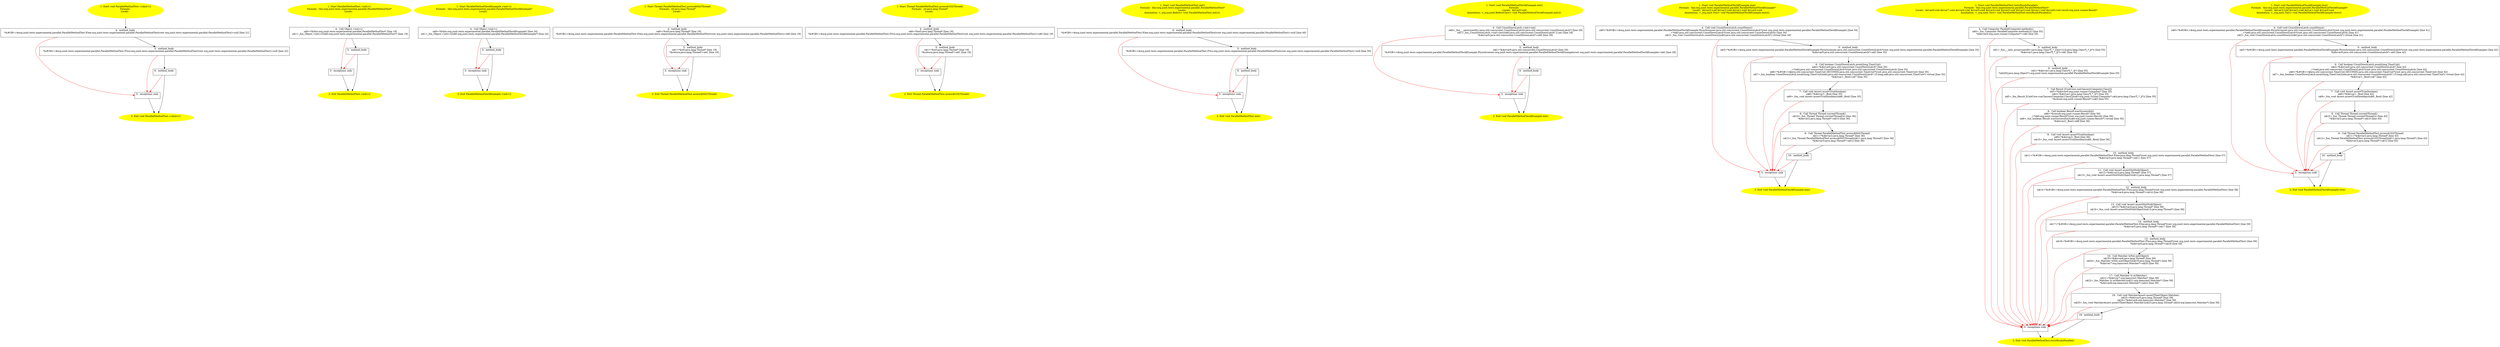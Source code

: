 /* @generated */
digraph cfg {
"org.junit.tests.experimental.parallel.ParallelMethodTest.<clinit>():void.2ffd1356195fdadc851249e187ca996e_1" [label="1: Start void ParallelMethodTest.<clinit>()\nFormals: \nLocals:  \n  " color=yellow style=filled]
	

	 "org.junit.tests.experimental.parallel.ParallelMethodTest.<clinit>():void.2ffd1356195fdadc851249e187ca996e_1" -> "org.junit.tests.experimental.parallel.ParallelMethodTest.<clinit>():void.2ffd1356195fdadc851249e187ca996e_4" ;
"org.junit.tests.experimental.parallel.ParallelMethodTest.<clinit>():void.2ffd1356195fdadc851249e187ca996e_2" [label="2: Exit void ParallelMethodTest.<clinit>() \n  " color=yellow style=filled]
	

"org.junit.tests.experimental.parallel.ParallelMethodTest.<clinit>():void.2ffd1356195fdadc851249e187ca996e_3" [label="3:  exceptions sink \n  " shape="box"]
	

	 "org.junit.tests.experimental.parallel.ParallelMethodTest.<clinit>():void.2ffd1356195fdadc851249e187ca996e_3" -> "org.junit.tests.experimental.parallel.ParallelMethodTest.<clinit>():void.2ffd1356195fdadc851249e187ca996e_2" ;
"org.junit.tests.experimental.parallel.ParallelMethodTest.<clinit>():void.2ffd1356195fdadc851249e187ca996e_4" [label="4:  method_body \n   *&#GB<>$org.junit.tests.experimental.parallel.ParallelMethodTest.fOne:org.junit.tests.experimental.parallel.ParallelMethodTest(root org.junit.tests.experimental.parallel.ParallelMethodTest)=null [line 21]\n " shape="box"]
	

	 "org.junit.tests.experimental.parallel.ParallelMethodTest.<clinit>():void.2ffd1356195fdadc851249e187ca996e_4" -> "org.junit.tests.experimental.parallel.ParallelMethodTest.<clinit>():void.2ffd1356195fdadc851249e187ca996e_5" ;
	 "org.junit.tests.experimental.parallel.ParallelMethodTest.<clinit>():void.2ffd1356195fdadc851249e187ca996e_4" -> "org.junit.tests.experimental.parallel.ParallelMethodTest.<clinit>():void.2ffd1356195fdadc851249e187ca996e_3" [color="red" ];
"org.junit.tests.experimental.parallel.ParallelMethodTest.<clinit>():void.2ffd1356195fdadc851249e187ca996e_5" [label="5:  method_body \n   *&#GB<>$org.junit.tests.experimental.parallel.ParallelMethodTest.fTwo:org.junit.tests.experimental.parallel.ParallelMethodTest(root org.junit.tests.experimental.parallel.ParallelMethodTest)=null [line 22]\n " shape="box"]
	

	 "org.junit.tests.experimental.parallel.ParallelMethodTest.<clinit>():void.2ffd1356195fdadc851249e187ca996e_5" -> "org.junit.tests.experimental.parallel.ParallelMethodTest.<clinit>():void.2ffd1356195fdadc851249e187ca996e_6" ;
	 "org.junit.tests.experimental.parallel.ParallelMethodTest.<clinit>():void.2ffd1356195fdadc851249e187ca996e_5" -> "org.junit.tests.experimental.parallel.ParallelMethodTest.<clinit>():void.2ffd1356195fdadc851249e187ca996e_3" [color="red" ];
"org.junit.tests.experimental.parallel.ParallelMethodTest.<clinit>():void.2ffd1356195fdadc851249e187ca996e_6" [label="6:  method_body \n  " shape="box"]
	

	 "org.junit.tests.experimental.parallel.ParallelMethodTest.<clinit>():void.2ffd1356195fdadc851249e187ca996e_6" -> "org.junit.tests.experimental.parallel.ParallelMethodTest.<clinit>():void.2ffd1356195fdadc851249e187ca996e_2" ;
	 "org.junit.tests.experimental.parallel.ParallelMethodTest.<clinit>():void.2ffd1356195fdadc851249e187ca996e_6" -> "org.junit.tests.experimental.parallel.ParallelMethodTest.<clinit>():void.2ffd1356195fdadc851249e187ca996e_3" [color="red" ];
"org.junit.tests.experimental.parallel.ParallelMethodTest.<init>().d4bf071dcd200a4d166941470754fafe_1" [label="1: Start ParallelMethodTest.<init>()\nFormals:  this:org.junit.tests.experimental.parallel.ParallelMethodTest*\nLocals:  \n  " color=yellow style=filled]
	

	 "org.junit.tests.experimental.parallel.ParallelMethodTest.<init>().d4bf071dcd200a4d166941470754fafe_1" -> "org.junit.tests.experimental.parallel.ParallelMethodTest.<init>().d4bf071dcd200a4d166941470754fafe_4" ;
"org.junit.tests.experimental.parallel.ParallelMethodTest.<init>().d4bf071dcd200a4d166941470754fafe_2" [label="2: Exit ParallelMethodTest.<init>() \n  " color=yellow style=filled]
	

"org.junit.tests.experimental.parallel.ParallelMethodTest.<init>().d4bf071dcd200a4d166941470754fafe_3" [label="3:  exceptions sink \n  " shape="box"]
	

	 "org.junit.tests.experimental.parallel.ParallelMethodTest.<init>().d4bf071dcd200a4d166941470754fafe_3" -> "org.junit.tests.experimental.parallel.ParallelMethodTest.<init>().d4bf071dcd200a4d166941470754fafe_2" ;
"org.junit.tests.experimental.parallel.ParallelMethodTest.<init>().d4bf071dcd200a4d166941470754fafe_4" [label="4:  Call Object.<init>() \n   n$0=*&this:org.junit.tests.experimental.parallel.ParallelMethodTest* [line 19]\n  n$1=_fun_Object.<init>()(n$0:org.junit.tests.experimental.parallel.ParallelMethodTest*) [line 19]\n " shape="box"]
	

	 "org.junit.tests.experimental.parallel.ParallelMethodTest.<init>().d4bf071dcd200a4d166941470754fafe_4" -> "org.junit.tests.experimental.parallel.ParallelMethodTest.<init>().d4bf071dcd200a4d166941470754fafe_5" ;
	 "org.junit.tests.experimental.parallel.ParallelMethodTest.<init>().d4bf071dcd200a4d166941470754fafe_4" -> "org.junit.tests.experimental.parallel.ParallelMethodTest.<init>().d4bf071dcd200a4d166941470754fafe_3" [color="red" ];
"org.junit.tests.experimental.parallel.ParallelMethodTest.<init>().d4bf071dcd200a4d166941470754fafe_5" [label="5:  method_body \n  " shape="box"]
	

	 "org.junit.tests.experimental.parallel.ParallelMethodTest.<init>().d4bf071dcd200a4d166941470754fafe_5" -> "org.junit.tests.experimental.parallel.ParallelMethodTest.<init>().d4bf071dcd200a4d166941470754fafe_2" ;
	 "org.junit.tests.experimental.parallel.ParallelMethodTest.<init>().d4bf071dcd200a4d166941470754fafe_5" -> "org.junit.tests.experimental.parallel.ParallelMethodTest.<init>().d4bf071dcd200a4d166941470754fafe_3" [color="red" ];
"org.junit.tests.experimental.parallel.ParallelMethodTest$Example.<init>().d2fb0e17c4c17cb5bde7a8acfb437b16_1" [label="1: Start ParallelMethodTest$Example.<init>()\nFormals:  this:org.junit.tests.experimental.parallel.ParallelMethodTest$Example*\nLocals:  \n  " color=yellow style=filled]
	

	 "org.junit.tests.experimental.parallel.ParallelMethodTest$Example.<init>().d2fb0e17c4c17cb5bde7a8acfb437b16_1" -> "org.junit.tests.experimental.parallel.ParallelMethodTest$Example.<init>().d2fb0e17c4c17cb5bde7a8acfb437b16_4" ;
"org.junit.tests.experimental.parallel.ParallelMethodTest$Example.<init>().d2fb0e17c4c17cb5bde7a8acfb437b16_2" [label="2: Exit ParallelMethodTest$Example.<init>() \n  " color=yellow style=filled]
	

"org.junit.tests.experimental.parallel.ParallelMethodTest$Example.<init>().d2fb0e17c4c17cb5bde7a8acfb437b16_3" [label="3:  exceptions sink \n  " shape="box"]
	

	 "org.junit.tests.experimental.parallel.ParallelMethodTest$Example.<init>().d2fb0e17c4c17cb5bde7a8acfb437b16_3" -> "org.junit.tests.experimental.parallel.ParallelMethodTest$Example.<init>().d2fb0e17c4c17cb5bde7a8acfb437b16_2" ;
"org.junit.tests.experimental.parallel.ParallelMethodTest$Example.<init>().d2fb0e17c4c17cb5bde7a8acfb437b16_4" [label="4:  Call Object.<init>() \n   n$0=*&this:org.junit.tests.experimental.parallel.ParallelMethodTest$Example* [line 24]\n  n$1=_fun_Object.<init>()(n$0:org.junit.tests.experimental.parallel.ParallelMethodTest$Example*) [line 24]\n " shape="box"]
	

	 "org.junit.tests.experimental.parallel.ParallelMethodTest$Example.<init>().d2fb0e17c4c17cb5bde7a8acfb437b16_4" -> "org.junit.tests.experimental.parallel.ParallelMethodTest$Example.<init>().d2fb0e17c4c17cb5bde7a8acfb437b16_5" ;
	 "org.junit.tests.experimental.parallel.ParallelMethodTest$Example.<init>().d2fb0e17c4c17cb5bde7a8acfb437b16_4" -> "org.junit.tests.experimental.parallel.ParallelMethodTest$Example.<init>().d2fb0e17c4c17cb5bde7a8acfb437b16_3" [color="red" ];
"org.junit.tests.experimental.parallel.ParallelMethodTest$Example.<init>().d2fb0e17c4c17cb5bde7a8acfb437b16_5" [label="5:  method_body \n  " shape="box"]
	

	 "org.junit.tests.experimental.parallel.ParallelMethodTest$Example.<init>().d2fb0e17c4c17cb5bde7a8acfb437b16_5" -> "org.junit.tests.experimental.parallel.ParallelMethodTest$Example.<init>().d2fb0e17c4c17cb5bde7a8acfb437b16_2" ;
	 "org.junit.tests.experimental.parallel.ParallelMethodTest$Example.<init>().d2fb0e17c4c17cb5bde7a8acfb437b16_5" -> "org.junit.tests.experimental.parallel.ParallelMethodTest$Example.<init>().d2fb0e17c4c17cb5bde7a8acfb437b16_3" [color="red" ];
"org.junit.tests.experimental.parallel.ParallelMethodTest.access$002(java.lang.Thread):java.lang.Thre.1d6623449d7c8367ca83a43e8151579f_1" [label="1: Start Thread ParallelMethodTest.access$002(Thread)\nFormals:  x0:java.lang.Thread*\nLocals:  \n  " color=yellow style=filled]
	

	 "org.junit.tests.experimental.parallel.ParallelMethodTest.access$002(java.lang.Thread):java.lang.Thre.1d6623449d7c8367ca83a43e8151579f_1" -> "org.junit.tests.experimental.parallel.ParallelMethodTest.access$002(java.lang.Thread):java.lang.Thre.1d6623449d7c8367ca83a43e8151579f_4" ;
"org.junit.tests.experimental.parallel.ParallelMethodTest.access$002(java.lang.Thread):java.lang.Thre.1d6623449d7c8367ca83a43e8151579f_2" [label="2: Exit Thread ParallelMethodTest.access$002(Thread) \n  " color=yellow style=filled]
	

"org.junit.tests.experimental.parallel.ParallelMethodTest.access$002(java.lang.Thread):java.lang.Thre.1d6623449d7c8367ca83a43e8151579f_3" [label="3:  exceptions sink \n  " shape="box"]
	

	 "org.junit.tests.experimental.parallel.ParallelMethodTest.access$002(java.lang.Thread):java.lang.Thre.1d6623449d7c8367ca83a43e8151579f_3" -> "org.junit.tests.experimental.parallel.ParallelMethodTest.access$002(java.lang.Thread):java.lang.Thre.1d6623449d7c8367ca83a43e8151579f_2" ;
"org.junit.tests.experimental.parallel.ParallelMethodTest.access$002(java.lang.Thread):java.lang.Thre.1d6623449d7c8367ca83a43e8151579f_4" [label="4:  method_body \n   n$0=*&x0:java.lang.Thread* [line 19]\n  *&#GB<>$org.junit.tests.experimental.parallel.ParallelMethodTest.fOne:org.junit.tests.experimental.parallel.ParallelMethodTest(root org.junit.tests.experimental.parallel.ParallelMethodTest)=n$0 [line 19]\n " shape="box"]
	

	 "org.junit.tests.experimental.parallel.ParallelMethodTest.access$002(java.lang.Thread):java.lang.Thre.1d6623449d7c8367ca83a43e8151579f_4" -> "org.junit.tests.experimental.parallel.ParallelMethodTest.access$002(java.lang.Thread):java.lang.Thre.1d6623449d7c8367ca83a43e8151579f_5" ;
	 "org.junit.tests.experimental.parallel.ParallelMethodTest.access$002(java.lang.Thread):java.lang.Thre.1d6623449d7c8367ca83a43e8151579f_4" -> "org.junit.tests.experimental.parallel.ParallelMethodTest.access$002(java.lang.Thread):java.lang.Thre.1d6623449d7c8367ca83a43e8151579f_3" [color="red" ];
"org.junit.tests.experimental.parallel.ParallelMethodTest.access$002(java.lang.Thread):java.lang.Thre.1d6623449d7c8367ca83a43e8151579f_5" [label="5:  method_body \n   n$1=*&x0:java.lang.Thread* [line 19]\n  *&return:java.lang.Thread*=n$1 [line 19]\n " shape="box"]
	

	 "org.junit.tests.experimental.parallel.ParallelMethodTest.access$002(java.lang.Thread):java.lang.Thre.1d6623449d7c8367ca83a43e8151579f_5" -> "org.junit.tests.experimental.parallel.ParallelMethodTest.access$002(java.lang.Thread):java.lang.Thre.1d6623449d7c8367ca83a43e8151579f_2" ;
	 "org.junit.tests.experimental.parallel.ParallelMethodTest.access$002(java.lang.Thread):java.lang.Thre.1d6623449d7c8367ca83a43e8151579f_5" -> "org.junit.tests.experimental.parallel.ParallelMethodTest.access$002(java.lang.Thread):java.lang.Thre.1d6623449d7c8367ca83a43e8151579f_3" [color="red" ];
"org.junit.tests.experimental.parallel.ParallelMethodTest.access$102(java.lang.Thread):java.lang.Thre.829c3e0577800f8886365e60e950a613_1" [label="1: Start Thread ParallelMethodTest.access$102(Thread)\nFormals:  x0:java.lang.Thread*\nLocals:  \n  " color=yellow style=filled]
	

	 "org.junit.tests.experimental.parallel.ParallelMethodTest.access$102(java.lang.Thread):java.lang.Thre.829c3e0577800f8886365e60e950a613_1" -> "org.junit.tests.experimental.parallel.ParallelMethodTest.access$102(java.lang.Thread):java.lang.Thre.829c3e0577800f8886365e60e950a613_4" ;
"org.junit.tests.experimental.parallel.ParallelMethodTest.access$102(java.lang.Thread):java.lang.Thre.829c3e0577800f8886365e60e950a613_2" [label="2: Exit Thread ParallelMethodTest.access$102(Thread) \n  " color=yellow style=filled]
	

"org.junit.tests.experimental.parallel.ParallelMethodTest.access$102(java.lang.Thread):java.lang.Thre.829c3e0577800f8886365e60e950a613_3" [label="3:  exceptions sink \n  " shape="box"]
	

	 "org.junit.tests.experimental.parallel.ParallelMethodTest.access$102(java.lang.Thread):java.lang.Thre.829c3e0577800f8886365e60e950a613_3" -> "org.junit.tests.experimental.parallel.ParallelMethodTest.access$102(java.lang.Thread):java.lang.Thre.829c3e0577800f8886365e60e950a613_2" ;
"org.junit.tests.experimental.parallel.ParallelMethodTest.access$102(java.lang.Thread):java.lang.Thre.829c3e0577800f8886365e60e950a613_4" [label="4:  method_body \n   n$0=*&x0:java.lang.Thread* [line 19]\n  *&#GB<>$org.junit.tests.experimental.parallel.ParallelMethodTest.fTwo:org.junit.tests.experimental.parallel.ParallelMethodTest(root org.junit.tests.experimental.parallel.ParallelMethodTest)=n$0 [line 19]\n " shape="box"]
	

	 "org.junit.tests.experimental.parallel.ParallelMethodTest.access$102(java.lang.Thread):java.lang.Thre.829c3e0577800f8886365e60e950a613_4" -> "org.junit.tests.experimental.parallel.ParallelMethodTest.access$102(java.lang.Thread):java.lang.Thre.829c3e0577800f8886365e60e950a613_5" ;
	 "org.junit.tests.experimental.parallel.ParallelMethodTest.access$102(java.lang.Thread):java.lang.Thre.829c3e0577800f8886365e60e950a613_4" -> "org.junit.tests.experimental.parallel.ParallelMethodTest.access$102(java.lang.Thread):java.lang.Thre.829c3e0577800f8886365e60e950a613_3" [color="red" ];
"org.junit.tests.experimental.parallel.ParallelMethodTest.access$102(java.lang.Thread):java.lang.Thre.829c3e0577800f8886365e60e950a613_5" [label="5:  method_body \n   n$1=*&x0:java.lang.Thread* [line 19]\n  *&return:java.lang.Thread*=n$1 [line 19]\n " shape="box"]
	

	 "org.junit.tests.experimental.parallel.ParallelMethodTest.access$102(java.lang.Thread):java.lang.Thre.829c3e0577800f8886365e60e950a613_5" -> "org.junit.tests.experimental.parallel.ParallelMethodTest.access$102(java.lang.Thread):java.lang.Thre.829c3e0577800f8886365e60e950a613_2" ;
	 "org.junit.tests.experimental.parallel.ParallelMethodTest.access$102(java.lang.Thread):java.lang.Thre.829c3e0577800f8886365e60e950a613_5" -> "org.junit.tests.experimental.parallel.ParallelMethodTest.access$102(java.lang.Thread):java.lang.Thre.829c3e0577800f8886365e60e950a613_3" [color="red" ];
"org.junit.tests.experimental.parallel.ParallelMethodTest.init():void.2494741dc5d9b75eb8698d1b61ccc79b_1" [label="1: Start void ParallelMethodTest.init()\nFormals:  this:org.junit.tests.experimental.parallel.ParallelMethodTest*\nLocals: \nAnnotation: <_org.junit.Before> void ParallelMethodTest.init()() \n  " color=yellow style=filled]
	

	 "org.junit.tests.experimental.parallel.ParallelMethodTest.init():void.2494741dc5d9b75eb8698d1b61ccc79b_1" -> "org.junit.tests.experimental.parallel.ParallelMethodTest.init():void.2494741dc5d9b75eb8698d1b61ccc79b_4" ;
"org.junit.tests.experimental.parallel.ParallelMethodTest.init():void.2494741dc5d9b75eb8698d1b61ccc79b_2" [label="2: Exit void ParallelMethodTest.init() \n  " color=yellow style=filled]
	

"org.junit.tests.experimental.parallel.ParallelMethodTest.init():void.2494741dc5d9b75eb8698d1b61ccc79b_3" [label="3:  exceptions sink \n  " shape="box"]
	

	 "org.junit.tests.experimental.parallel.ParallelMethodTest.init():void.2494741dc5d9b75eb8698d1b61ccc79b_3" -> "org.junit.tests.experimental.parallel.ParallelMethodTest.init():void.2494741dc5d9b75eb8698d1b61ccc79b_2" ;
"org.junit.tests.experimental.parallel.ParallelMethodTest.init():void.2494741dc5d9b75eb8698d1b61ccc79b_4" [label="4:  method_body \n   *&#GB<>$org.junit.tests.experimental.parallel.ParallelMethodTest.fOne:org.junit.tests.experimental.parallel.ParallelMethodTest(root org.junit.tests.experimental.parallel.ParallelMethodTest)=null [line 49]\n " shape="box"]
	

	 "org.junit.tests.experimental.parallel.ParallelMethodTest.init():void.2494741dc5d9b75eb8698d1b61ccc79b_4" -> "org.junit.tests.experimental.parallel.ParallelMethodTest.init():void.2494741dc5d9b75eb8698d1b61ccc79b_5" ;
	 "org.junit.tests.experimental.parallel.ParallelMethodTest.init():void.2494741dc5d9b75eb8698d1b61ccc79b_4" -> "org.junit.tests.experimental.parallel.ParallelMethodTest.init():void.2494741dc5d9b75eb8698d1b61ccc79b_3" [color="red" ];
"org.junit.tests.experimental.parallel.ParallelMethodTest.init():void.2494741dc5d9b75eb8698d1b61ccc79b_5" [label="5:  method_body \n   *&#GB<>$org.junit.tests.experimental.parallel.ParallelMethodTest.fTwo:org.junit.tests.experimental.parallel.ParallelMethodTest(root org.junit.tests.experimental.parallel.ParallelMethodTest)=null [line 50]\n " shape="box"]
	

	 "org.junit.tests.experimental.parallel.ParallelMethodTest.init():void.2494741dc5d9b75eb8698d1b61ccc79b_5" -> "org.junit.tests.experimental.parallel.ParallelMethodTest.init():void.2494741dc5d9b75eb8698d1b61ccc79b_6" ;
	 "org.junit.tests.experimental.parallel.ParallelMethodTest.init():void.2494741dc5d9b75eb8698d1b61ccc79b_5" -> "org.junit.tests.experimental.parallel.ParallelMethodTest.init():void.2494741dc5d9b75eb8698d1b61ccc79b_3" [color="red" ];
"org.junit.tests.experimental.parallel.ParallelMethodTest.init():void.2494741dc5d9b75eb8698d1b61ccc79b_6" [label="6:  method_body \n  " shape="box"]
	

	 "org.junit.tests.experimental.parallel.ParallelMethodTest.init():void.2494741dc5d9b75eb8698d1b61ccc79b_6" -> "org.junit.tests.experimental.parallel.ParallelMethodTest.init():void.2494741dc5d9b75eb8698d1b61ccc79b_2" ;
	 "org.junit.tests.experimental.parallel.ParallelMethodTest.init():void.2494741dc5d9b75eb8698d1b61ccc79b_6" -> "org.junit.tests.experimental.parallel.ParallelMethodTest.init():void.2494741dc5d9b75eb8698d1b61ccc79b_3" [color="red" ];
"org.junit.tests.experimental.parallel.ParallelMethodTest$Example.init():void.e98a8e208b438a9288daf98c226f918f_1" [label="1: Start void ParallelMethodTest$Example.init()\nFormals: \nLocals:  $irvar0:void\nAnnotation: <_org.junit.BeforeClass> void ParallelMethodTest$Example.init()() \n  " color=yellow style=filled]
	

	 "org.junit.tests.experimental.parallel.ParallelMethodTest$Example.init():void.e98a8e208b438a9288daf98c226f918f_1" -> "org.junit.tests.experimental.parallel.ParallelMethodTest$Example.init():void.e98a8e208b438a9288daf98c226f918f_4" ;
"org.junit.tests.experimental.parallel.ParallelMethodTest$Example.init():void.e98a8e208b438a9288daf98c226f918f_2" [label="2: Exit void ParallelMethodTest$Example.init() \n  " color=yellow style=filled]
	

"org.junit.tests.experimental.parallel.ParallelMethodTest$Example.init():void.e98a8e208b438a9288daf98c226f918f_3" [label="3:  exceptions sink \n  " shape="box"]
	

	 "org.junit.tests.experimental.parallel.ParallelMethodTest$Example.init():void.e98a8e208b438a9288daf98c226f918f_3" -> "org.junit.tests.experimental.parallel.ParallelMethodTest$Example.init():void.e98a8e208b438a9288daf98c226f918f_2" ;
"org.junit.tests.experimental.parallel.ParallelMethodTest$Example.init():void.e98a8e208b438a9288daf98c226f918f_4" [label="4:  Call CountDownLatch.<init>(int) \n   n$0=_fun___new(sizeof(t=java.util.concurrent.CountDownLatch):java.util.concurrent.CountDownLatch*) [line 29]\n  n$1=_fun_CountDownLatch.<init>(int)(n$0:java.util.concurrent.CountDownLatch*,2:int) [line 29]\n  *&$irvar0:java.util.concurrent.CountDownLatch*=n$0 [line 29]\n " shape="box"]
	

	 "org.junit.tests.experimental.parallel.ParallelMethodTest$Example.init():void.e98a8e208b438a9288daf98c226f918f_4" -> "org.junit.tests.experimental.parallel.ParallelMethodTest$Example.init():void.e98a8e208b438a9288daf98c226f918f_5" ;
	 "org.junit.tests.experimental.parallel.ParallelMethodTest$Example.init():void.e98a8e208b438a9288daf98c226f918f_4" -> "org.junit.tests.experimental.parallel.ParallelMethodTest$Example.init():void.e98a8e208b438a9288daf98c226f918f_3" [color="red" ];
"org.junit.tests.experimental.parallel.ParallelMethodTest$Example.init():void.e98a8e208b438a9288daf98c226f918f_5" [label="5:  method_body \n   n$2=*&$irvar0:java.util.concurrent.CountDownLatch* [line 29]\n  *&#GB<>$org.junit.tests.experimental.parallel.ParallelMethodTest$Example.fSynchronizer:org.junit.tests.experimental.parallel.ParallelMethodTest$Example(root org.junit.tests.experimental.parallel.ParallelMethodTest$Example)=n$2 [line 29]\n " shape="box"]
	

	 "org.junit.tests.experimental.parallel.ParallelMethodTest$Example.init():void.e98a8e208b438a9288daf98c226f918f_5" -> "org.junit.tests.experimental.parallel.ParallelMethodTest$Example.init():void.e98a8e208b438a9288daf98c226f918f_6" ;
	 "org.junit.tests.experimental.parallel.ParallelMethodTest$Example.init():void.e98a8e208b438a9288daf98c226f918f_5" -> "org.junit.tests.experimental.parallel.ParallelMethodTest$Example.init():void.e98a8e208b438a9288daf98c226f918f_3" [color="red" ];
"org.junit.tests.experimental.parallel.ParallelMethodTest$Example.init():void.e98a8e208b438a9288daf98c226f918f_6" [label="6:  method_body \n  " shape="box"]
	

	 "org.junit.tests.experimental.parallel.ParallelMethodTest$Example.init():void.e98a8e208b438a9288daf98c226f918f_6" -> "org.junit.tests.experimental.parallel.ParallelMethodTest$Example.init():void.e98a8e208b438a9288daf98c226f918f_2" ;
	 "org.junit.tests.experimental.parallel.ParallelMethodTest$Example.init():void.e98a8e208b438a9288daf98c226f918f_6" -> "org.junit.tests.experimental.parallel.ParallelMethodTest$Example.init():void.e98a8e208b438a9288daf98c226f918f_3" [color="red" ];
"org.junit.tests.experimental.parallel.ParallelMethodTest$Example.one():void.aa27e7c71f3b5526069a0328a7699076_1" [label="1: Start void ParallelMethodTest$Example.one()\nFormals:  this:org.junit.tests.experimental.parallel.ParallelMethodTest$Example*\nLocals:  $irvar3:void $irvar2:void $irvar1:void $irvar0:void\nAnnotation: <_org.junit.Test> void ParallelMethodTest$Example.one()() \n  " color=yellow style=filled]
	

	 "org.junit.tests.experimental.parallel.ParallelMethodTest$Example.one():void.aa27e7c71f3b5526069a0328a7699076_1" -> "org.junit.tests.experimental.parallel.ParallelMethodTest$Example.one():void.aa27e7c71f3b5526069a0328a7699076_4" ;
"org.junit.tests.experimental.parallel.ParallelMethodTest$Example.one():void.aa27e7c71f3b5526069a0328a7699076_2" [label="2: Exit void ParallelMethodTest$Example.one() \n  " color=yellow style=filled]
	

"org.junit.tests.experimental.parallel.ParallelMethodTest$Example.one():void.aa27e7c71f3b5526069a0328a7699076_3" [label="3:  exceptions sink \n  " shape="box"]
	

	 "org.junit.tests.experimental.parallel.ParallelMethodTest$Example.one():void.aa27e7c71f3b5526069a0328a7699076_3" -> "org.junit.tests.experimental.parallel.ParallelMethodTest$Example.one():void.aa27e7c71f3b5526069a0328a7699076_2" ;
"org.junit.tests.experimental.parallel.ParallelMethodTest$Example.one():void.aa27e7c71f3b5526069a0328a7699076_4" [label="4:  Call void CountDownLatch.countDown() \n   n$0=*&#GB<>$org.junit.tests.experimental.parallel.ParallelMethodTest$Example.fSynchronizer:java.util.concurrent.CountDownLatch*(root org.junit.tests.experimental.parallel.ParallelMethodTest$Example) [line 34]\n  _=*n$0:java.util.concurrent.CountDownLatch*(root java.util.concurrent.CountDownLatch) [line 34]\n  n$2=_fun_void CountDownLatch.countDown()(n$0:java.util.concurrent.CountDownLatch*) virtual [line 34]\n " shape="box"]
	

	 "org.junit.tests.experimental.parallel.ParallelMethodTest$Example.one():void.aa27e7c71f3b5526069a0328a7699076_4" -> "org.junit.tests.experimental.parallel.ParallelMethodTest$Example.one():void.aa27e7c71f3b5526069a0328a7699076_5" ;
	 "org.junit.tests.experimental.parallel.ParallelMethodTest$Example.one():void.aa27e7c71f3b5526069a0328a7699076_4" -> "org.junit.tests.experimental.parallel.ParallelMethodTest$Example.one():void.aa27e7c71f3b5526069a0328a7699076_3" [color="red" ];
"org.junit.tests.experimental.parallel.ParallelMethodTest$Example.one():void.aa27e7c71f3b5526069a0328a7699076_5" [label="5:  method_body \n   n$3=*&#GB<>$org.junit.tests.experimental.parallel.ParallelMethodTest$Example.fSynchronizer:java.util.concurrent.CountDownLatch*(root org.junit.tests.experimental.parallel.ParallelMethodTest$Example) [line 35]\n  *&$irvar0:java.util.concurrent.CountDownLatch*=n$3 [line 35]\n " shape="box"]
	

	 "org.junit.tests.experimental.parallel.ParallelMethodTest$Example.one():void.aa27e7c71f3b5526069a0328a7699076_5" -> "org.junit.tests.experimental.parallel.ParallelMethodTest$Example.one():void.aa27e7c71f3b5526069a0328a7699076_6" ;
	 "org.junit.tests.experimental.parallel.ParallelMethodTest$Example.one():void.aa27e7c71f3b5526069a0328a7699076_5" -> "org.junit.tests.experimental.parallel.ParallelMethodTest$Example.one():void.aa27e7c71f3b5526069a0328a7699076_3" [color="red" ];
"org.junit.tests.experimental.parallel.ParallelMethodTest$Example.one():void.aa27e7c71f3b5526069a0328a7699076_6" [label="6:  Call boolean CountDownLatch.await(long,TimeUnit) \n   n$4=*&$irvar0:java.util.concurrent.CountDownLatch* [line 35]\n  _=*n$4:java.util.concurrent.CountDownLatch*(root java.util.concurrent.CountDownLatch) [line 35]\n  n$6=*&#GB<>$java.util.concurrent.TimeUnit.SECONDS:java.util.concurrent.TimeUnit*(root java.util.concurrent.TimeUnit) [line 35]\n  n$7=_fun_boolean CountDownLatch.await(long,TimeUnit)(n$4:java.util.concurrent.CountDownLatch*,15:long,n$6:java.util.concurrent.TimeUnit*) virtual [line 35]\n  *&$irvar1:_Bool=n$7 [line 35]\n " shape="box"]
	

	 "org.junit.tests.experimental.parallel.ParallelMethodTest$Example.one():void.aa27e7c71f3b5526069a0328a7699076_6" -> "org.junit.tests.experimental.parallel.ParallelMethodTest$Example.one():void.aa27e7c71f3b5526069a0328a7699076_7" ;
	 "org.junit.tests.experimental.parallel.ParallelMethodTest$Example.one():void.aa27e7c71f3b5526069a0328a7699076_6" -> "org.junit.tests.experimental.parallel.ParallelMethodTest$Example.one():void.aa27e7c71f3b5526069a0328a7699076_3" [color="red" ];
"org.junit.tests.experimental.parallel.ParallelMethodTest$Example.one():void.aa27e7c71f3b5526069a0328a7699076_7" [label="7:  Call void Assert.assertTrue(boolean) \n   n$8=*&$irvar1:_Bool [line 35]\n  n$9=_fun_void Assert.assertTrue(boolean)(n$8:_Bool) [line 35]\n " shape="box"]
	

	 "org.junit.tests.experimental.parallel.ParallelMethodTest$Example.one():void.aa27e7c71f3b5526069a0328a7699076_7" -> "org.junit.tests.experimental.parallel.ParallelMethodTest$Example.one():void.aa27e7c71f3b5526069a0328a7699076_8" ;
	 "org.junit.tests.experimental.parallel.ParallelMethodTest$Example.one():void.aa27e7c71f3b5526069a0328a7699076_7" -> "org.junit.tests.experimental.parallel.ParallelMethodTest$Example.one():void.aa27e7c71f3b5526069a0328a7699076_3" [color="red" ];
"org.junit.tests.experimental.parallel.ParallelMethodTest$Example.one():void.aa27e7c71f3b5526069a0328a7699076_8" [label="8:  Call Thread Thread.currentThread() \n   n$10=_fun_Thread Thread.currentThread()() [line 36]\n  *&$irvar2:java.lang.Thread*=n$10 [line 36]\n " shape="box"]
	

	 "org.junit.tests.experimental.parallel.ParallelMethodTest$Example.one():void.aa27e7c71f3b5526069a0328a7699076_8" -> "org.junit.tests.experimental.parallel.ParallelMethodTest$Example.one():void.aa27e7c71f3b5526069a0328a7699076_9" ;
	 "org.junit.tests.experimental.parallel.ParallelMethodTest$Example.one():void.aa27e7c71f3b5526069a0328a7699076_8" -> "org.junit.tests.experimental.parallel.ParallelMethodTest$Example.one():void.aa27e7c71f3b5526069a0328a7699076_3" [color="red" ];
"org.junit.tests.experimental.parallel.ParallelMethodTest$Example.one():void.aa27e7c71f3b5526069a0328a7699076_9" [label="9:  Call Thread ParallelMethodTest.access$002(Thread) \n   n$11=*&$irvar2:java.lang.Thread* [line 36]\n  n$12=_fun_Thread ParallelMethodTest.access$002(Thread)(n$11:java.lang.Thread*) [line 36]\n  *&$irvar3:java.lang.Thread*=n$12 [line 36]\n " shape="box"]
	

	 "org.junit.tests.experimental.parallel.ParallelMethodTest$Example.one():void.aa27e7c71f3b5526069a0328a7699076_9" -> "org.junit.tests.experimental.parallel.ParallelMethodTest$Example.one():void.aa27e7c71f3b5526069a0328a7699076_10" ;
	 "org.junit.tests.experimental.parallel.ParallelMethodTest$Example.one():void.aa27e7c71f3b5526069a0328a7699076_9" -> "org.junit.tests.experimental.parallel.ParallelMethodTest$Example.one():void.aa27e7c71f3b5526069a0328a7699076_3" [color="red" ];
"org.junit.tests.experimental.parallel.ParallelMethodTest$Example.one():void.aa27e7c71f3b5526069a0328a7699076_10" [label="10:  method_body \n  " shape="box"]
	

	 "org.junit.tests.experimental.parallel.ParallelMethodTest$Example.one():void.aa27e7c71f3b5526069a0328a7699076_10" -> "org.junit.tests.experimental.parallel.ParallelMethodTest$Example.one():void.aa27e7c71f3b5526069a0328a7699076_2" ;
	 "org.junit.tests.experimental.parallel.ParallelMethodTest$Example.one():void.aa27e7c71f3b5526069a0328a7699076_10" -> "org.junit.tests.experimental.parallel.ParallelMethodTest$Example.one():void.aa27e7c71f3b5526069a0328a7699076_3" [color="red" ];
"org.junit.tests.experimental.parallel.ParallelMethodTest.testsRunInParallel():void.508652ef890fdb9e6e67cd1da2d7adad_1" [label="1: Start void ParallelMethodTest.testsRunInParallel()\nFormals:  this:org.junit.tests.experimental.parallel.ParallelMethodTest*\nLocals:  $irvar8:void $irvar7:void $irvar6:void $irvar5:void $irvar4:void $irvar3:void $irvar2:void $irvar1:void $irvar0:void result:org.junit.runner.Result*\nAnnotation: <_org.junit.Test> void ParallelMethodTest.testsRunInParallel()() \n  " color=yellow style=filled]
	

	 "org.junit.tests.experimental.parallel.ParallelMethodTest.testsRunInParallel():void.508652ef890fdb9e6e67cd1da2d7adad_1" -> "org.junit.tests.experimental.parallel.ParallelMethodTest.testsRunInParallel():void.508652ef890fdb9e6e67cd1da2d7adad_4" ;
"org.junit.tests.experimental.parallel.ParallelMethodTest.testsRunInParallel():void.508652ef890fdb9e6e67cd1da2d7adad_2" [label="2: Exit void ParallelMethodTest.testsRunInParallel() \n  " color=yellow style=filled]
	

"org.junit.tests.experimental.parallel.ParallelMethodTest.testsRunInParallel():void.508652ef890fdb9e6e67cd1da2d7adad_3" [label="3:  exceptions sink \n  " shape="box"]
	

	 "org.junit.tests.experimental.parallel.ParallelMethodTest.testsRunInParallel():void.508652ef890fdb9e6e67cd1da2d7adad_3" -> "org.junit.tests.experimental.parallel.ParallelMethodTest.testsRunInParallel():void.508652ef890fdb9e6e67cd1da2d7adad_2" ;
"org.junit.tests.experimental.parallel.ParallelMethodTest.testsRunInParallel():void.508652ef890fdb9e6e67cd1da2d7adad_4" [label="4:  Call Computer ParallelComputer.methods() \n   n$0=_fun_Computer ParallelComputer.methods()() [line 55]\n  *&$irvar0:org.junit.runner.Computer*=n$0 [line 55]\n " shape="box"]
	

	 "org.junit.tests.experimental.parallel.ParallelMethodTest.testsRunInParallel():void.508652ef890fdb9e6e67cd1da2d7adad_4" -> "org.junit.tests.experimental.parallel.ParallelMethodTest.testsRunInParallel():void.508652ef890fdb9e6e67cd1da2d7adad_5" ;
	 "org.junit.tests.experimental.parallel.ParallelMethodTest.testsRunInParallel():void.508652ef890fdb9e6e67cd1da2d7adad_4" -> "org.junit.tests.experimental.parallel.ParallelMethodTest.testsRunInParallel():void.508652ef890fdb9e6e67cd1da2d7adad_3" [color="red" ];
"org.junit.tests.experimental.parallel.ParallelMethodTest.testsRunInParallel():void.508652ef890fdb9e6e67cd1da2d7adad_5" [label="5:  method_body \n   n$1=_fun___new_array(sizeof(t=java.lang.Class*[_*_];len=[1]):java.lang.Class*[_*_](*)) [line 55]\n  *&$irvar1:java.lang.Class*[_*_](*)=n$1 [line 55]\n " shape="box"]
	

	 "org.junit.tests.experimental.parallel.ParallelMethodTest.testsRunInParallel():void.508652ef890fdb9e6e67cd1da2d7adad_5" -> "org.junit.tests.experimental.parallel.ParallelMethodTest.testsRunInParallel():void.508652ef890fdb9e6e67cd1da2d7adad_6" ;
	 "org.junit.tests.experimental.parallel.ParallelMethodTest.testsRunInParallel():void.508652ef890fdb9e6e67cd1da2d7adad_5" -> "org.junit.tests.experimental.parallel.ParallelMethodTest.testsRunInParallel():void.508652ef890fdb9e6e67cd1da2d7adad_3" [color="red" ];
"org.junit.tests.experimental.parallel.ParallelMethodTest.testsRunInParallel():void.508652ef890fdb9e6e67cd1da2d7adad_6" [label="6:  method_body \n   n$2=*&$irvar1:java.lang.Class*[_*_](*) [line 55]\n  *n$2[0]:java.lang.Object*=org.junit.tests.experimental.parallel.ParallelMethodTest$Example [line 55]\n " shape="box"]
	

	 "org.junit.tests.experimental.parallel.ParallelMethodTest.testsRunInParallel():void.508652ef890fdb9e6e67cd1da2d7adad_6" -> "org.junit.tests.experimental.parallel.ParallelMethodTest.testsRunInParallel():void.508652ef890fdb9e6e67cd1da2d7adad_7" ;
	 "org.junit.tests.experimental.parallel.ParallelMethodTest.testsRunInParallel():void.508652ef890fdb9e6e67cd1da2d7adad_6" -> "org.junit.tests.experimental.parallel.ParallelMethodTest.testsRunInParallel():void.508652ef890fdb9e6e67cd1da2d7adad_3" [color="red" ];
"org.junit.tests.experimental.parallel.ParallelMethodTest.testsRunInParallel():void.508652ef890fdb9e6e67cd1da2d7adad_7" [label="7:  Call Result JUnitCore.runClasses(Computer,Class[]) \n   n$3=*&$irvar0:org.junit.runner.Computer* [line 55]\n  n$4=*&$irvar1:java.lang.Class*[_*_](*) [line 55]\n  n$5=_fun_Result JUnitCore.runClasses(Computer,Class[])(n$3:org.junit.runner.Computer*,n$4:java.lang.Class*[_*_](*)) [line 55]\n  *&result:org.junit.runner.Result*=n$5 [line 55]\n " shape="box"]
	

	 "org.junit.tests.experimental.parallel.ParallelMethodTest.testsRunInParallel():void.508652ef890fdb9e6e67cd1da2d7adad_7" -> "org.junit.tests.experimental.parallel.ParallelMethodTest.testsRunInParallel():void.508652ef890fdb9e6e67cd1da2d7adad_8" ;
	 "org.junit.tests.experimental.parallel.ParallelMethodTest.testsRunInParallel():void.508652ef890fdb9e6e67cd1da2d7adad_7" -> "org.junit.tests.experimental.parallel.ParallelMethodTest.testsRunInParallel():void.508652ef890fdb9e6e67cd1da2d7adad_3" [color="red" ];
"org.junit.tests.experimental.parallel.ParallelMethodTest.testsRunInParallel():void.508652ef890fdb9e6e67cd1da2d7adad_8" [label="8:  Call boolean Result.wasSuccessful() \n   n$6=*&result:org.junit.runner.Result* [line 56]\n  _=*n$6:org.junit.runner.Result*(root org.junit.runner.Result) [line 56]\n  n$8=_fun_boolean Result.wasSuccessful()(n$6:org.junit.runner.Result*) virtual [line 56]\n  *&$irvar2:_Bool=n$8 [line 56]\n " shape="box"]
	

	 "org.junit.tests.experimental.parallel.ParallelMethodTest.testsRunInParallel():void.508652ef890fdb9e6e67cd1da2d7adad_8" -> "org.junit.tests.experimental.parallel.ParallelMethodTest.testsRunInParallel():void.508652ef890fdb9e6e67cd1da2d7adad_9" ;
	 "org.junit.tests.experimental.parallel.ParallelMethodTest.testsRunInParallel():void.508652ef890fdb9e6e67cd1da2d7adad_8" -> "org.junit.tests.experimental.parallel.ParallelMethodTest.testsRunInParallel():void.508652ef890fdb9e6e67cd1da2d7adad_3" [color="red" ];
"org.junit.tests.experimental.parallel.ParallelMethodTest.testsRunInParallel():void.508652ef890fdb9e6e67cd1da2d7adad_9" [label="9:  Call void Assert.assertTrue(boolean) \n   n$9=*&$irvar2:_Bool [line 56]\n  n$10=_fun_void Assert.assertTrue(boolean)(n$9:_Bool) [line 56]\n " shape="box"]
	

	 "org.junit.tests.experimental.parallel.ParallelMethodTest.testsRunInParallel():void.508652ef890fdb9e6e67cd1da2d7adad_9" -> "org.junit.tests.experimental.parallel.ParallelMethodTest.testsRunInParallel():void.508652ef890fdb9e6e67cd1da2d7adad_10" ;
	 "org.junit.tests.experimental.parallel.ParallelMethodTest.testsRunInParallel():void.508652ef890fdb9e6e67cd1da2d7adad_9" -> "org.junit.tests.experimental.parallel.ParallelMethodTest.testsRunInParallel():void.508652ef890fdb9e6e67cd1da2d7adad_3" [color="red" ];
"org.junit.tests.experimental.parallel.ParallelMethodTest.testsRunInParallel():void.508652ef890fdb9e6e67cd1da2d7adad_10" [label="10:  method_body \n   n$11=*&#GB<>$org.junit.tests.experimental.parallel.ParallelMethodTest.fOne:java.lang.Thread*(root org.junit.tests.experimental.parallel.ParallelMethodTest) [line 57]\n  *&$irvar3:java.lang.Thread*=n$11 [line 57]\n " shape="box"]
	

	 "org.junit.tests.experimental.parallel.ParallelMethodTest.testsRunInParallel():void.508652ef890fdb9e6e67cd1da2d7adad_10" -> "org.junit.tests.experimental.parallel.ParallelMethodTest.testsRunInParallel():void.508652ef890fdb9e6e67cd1da2d7adad_11" ;
	 "org.junit.tests.experimental.parallel.ParallelMethodTest.testsRunInParallel():void.508652ef890fdb9e6e67cd1da2d7adad_10" -> "org.junit.tests.experimental.parallel.ParallelMethodTest.testsRunInParallel():void.508652ef890fdb9e6e67cd1da2d7adad_3" [color="red" ];
"org.junit.tests.experimental.parallel.ParallelMethodTest.testsRunInParallel():void.508652ef890fdb9e6e67cd1da2d7adad_11" [label="11:  Call void Assert.assertNotNull(Object) \n   n$12=*&$irvar3:java.lang.Thread* [line 57]\n  n$13=_fun_void Assert.assertNotNull(Object)(n$12:java.lang.Thread*) [line 57]\n " shape="box"]
	

	 "org.junit.tests.experimental.parallel.ParallelMethodTest.testsRunInParallel():void.508652ef890fdb9e6e67cd1da2d7adad_11" -> "org.junit.tests.experimental.parallel.ParallelMethodTest.testsRunInParallel():void.508652ef890fdb9e6e67cd1da2d7adad_12" ;
	 "org.junit.tests.experimental.parallel.ParallelMethodTest.testsRunInParallel():void.508652ef890fdb9e6e67cd1da2d7adad_11" -> "org.junit.tests.experimental.parallel.ParallelMethodTest.testsRunInParallel():void.508652ef890fdb9e6e67cd1da2d7adad_3" [color="red" ];
"org.junit.tests.experimental.parallel.ParallelMethodTest.testsRunInParallel():void.508652ef890fdb9e6e67cd1da2d7adad_12" [label="12:  method_body \n   n$14=*&#GB<>$org.junit.tests.experimental.parallel.ParallelMethodTest.fTwo:java.lang.Thread*(root org.junit.tests.experimental.parallel.ParallelMethodTest) [line 58]\n  *&$irvar4:java.lang.Thread*=n$14 [line 58]\n " shape="box"]
	

	 "org.junit.tests.experimental.parallel.ParallelMethodTest.testsRunInParallel():void.508652ef890fdb9e6e67cd1da2d7adad_12" -> "org.junit.tests.experimental.parallel.ParallelMethodTest.testsRunInParallel():void.508652ef890fdb9e6e67cd1da2d7adad_13" ;
	 "org.junit.tests.experimental.parallel.ParallelMethodTest.testsRunInParallel():void.508652ef890fdb9e6e67cd1da2d7adad_12" -> "org.junit.tests.experimental.parallel.ParallelMethodTest.testsRunInParallel():void.508652ef890fdb9e6e67cd1da2d7adad_3" [color="red" ];
"org.junit.tests.experimental.parallel.ParallelMethodTest.testsRunInParallel():void.508652ef890fdb9e6e67cd1da2d7adad_13" [label="13:  Call void Assert.assertNotNull(Object) \n   n$15=*&$irvar4:java.lang.Thread* [line 58]\n  n$16=_fun_void Assert.assertNotNull(Object)(n$15:java.lang.Thread*) [line 58]\n " shape="box"]
	

	 "org.junit.tests.experimental.parallel.ParallelMethodTest.testsRunInParallel():void.508652ef890fdb9e6e67cd1da2d7adad_13" -> "org.junit.tests.experimental.parallel.ParallelMethodTest.testsRunInParallel():void.508652ef890fdb9e6e67cd1da2d7adad_14" ;
	 "org.junit.tests.experimental.parallel.ParallelMethodTest.testsRunInParallel():void.508652ef890fdb9e6e67cd1da2d7adad_13" -> "org.junit.tests.experimental.parallel.ParallelMethodTest.testsRunInParallel():void.508652ef890fdb9e6e67cd1da2d7adad_3" [color="red" ];
"org.junit.tests.experimental.parallel.ParallelMethodTest.testsRunInParallel():void.508652ef890fdb9e6e67cd1da2d7adad_14" [label="14:  method_body \n   n$17=*&#GB<>$org.junit.tests.experimental.parallel.ParallelMethodTest.fOne:java.lang.Thread*(root org.junit.tests.experimental.parallel.ParallelMethodTest) [line 59]\n  *&$irvar5:java.lang.Thread*=n$17 [line 59]\n " shape="box"]
	

	 "org.junit.tests.experimental.parallel.ParallelMethodTest.testsRunInParallel():void.508652ef890fdb9e6e67cd1da2d7adad_14" -> "org.junit.tests.experimental.parallel.ParallelMethodTest.testsRunInParallel():void.508652ef890fdb9e6e67cd1da2d7adad_15" ;
	 "org.junit.tests.experimental.parallel.ParallelMethodTest.testsRunInParallel():void.508652ef890fdb9e6e67cd1da2d7adad_14" -> "org.junit.tests.experimental.parallel.ParallelMethodTest.testsRunInParallel():void.508652ef890fdb9e6e67cd1da2d7adad_3" [color="red" ];
"org.junit.tests.experimental.parallel.ParallelMethodTest.testsRunInParallel():void.508652ef890fdb9e6e67cd1da2d7adad_15" [label="15:  method_body \n   n$18=*&#GB<>$org.junit.tests.experimental.parallel.ParallelMethodTest.fTwo:java.lang.Thread*(root org.junit.tests.experimental.parallel.ParallelMethodTest) [line 59]\n  *&$irvar6:java.lang.Thread*=n$18 [line 59]\n " shape="box"]
	

	 "org.junit.tests.experimental.parallel.ParallelMethodTest.testsRunInParallel():void.508652ef890fdb9e6e67cd1da2d7adad_15" -> "org.junit.tests.experimental.parallel.ParallelMethodTest.testsRunInParallel():void.508652ef890fdb9e6e67cd1da2d7adad_16" ;
	 "org.junit.tests.experimental.parallel.ParallelMethodTest.testsRunInParallel():void.508652ef890fdb9e6e67cd1da2d7adad_15" -> "org.junit.tests.experimental.parallel.ParallelMethodTest.testsRunInParallel():void.508652ef890fdb9e6e67cd1da2d7adad_3" [color="red" ];
"org.junit.tests.experimental.parallel.ParallelMethodTest.testsRunInParallel():void.508652ef890fdb9e6e67cd1da2d7adad_16" [label="16:  Call Matcher IsNot.not(Object) \n   n$19=*&$irvar6:java.lang.Thread* [line 59]\n  n$20=_fun_Matcher IsNot.not(Object)(n$19:java.lang.Thread*) [line 59]\n  *&$irvar7:org.hamcrest.Matcher*=n$20 [line 59]\n " shape="box"]
	

	 "org.junit.tests.experimental.parallel.ParallelMethodTest.testsRunInParallel():void.508652ef890fdb9e6e67cd1da2d7adad_16" -> "org.junit.tests.experimental.parallel.ParallelMethodTest.testsRunInParallel():void.508652ef890fdb9e6e67cd1da2d7adad_17" ;
	 "org.junit.tests.experimental.parallel.ParallelMethodTest.testsRunInParallel():void.508652ef890fdb9e6e67cd1da2d7adad_16" -> "org.junit.tests.experimental.parallel.ParallelMethodTest.testsRunInParallel():void.508652ef890fdb9e6e67cd1da2d7adad_3" [color="red" ];
"org.junit.tests.experimental.parallel.ParallelMethodTest.testsRunInParallel():void.508652ef890fdb9e6e67cd1da2d7adad_17" [label="17:  Call Matcher Is.is(Matcher) \n   n$21=*&$irvar7:org.hamcrest.Matcher* [line 59]\n  n$22=_fun_Matcher Is.is(Matcher)(n$21:org.hamcrest.Matcher*) [line 59]\n  *&$irvar8:org.hamcrest.Matcher*=n$22 [line 59]\n " shape="box"]
	

	 "org.junit.tests.experimental.parallel.ParallelMethodTest.testsRunInParallel():void.508652ef890fdb9e6e67cd1da2d7adad_17" -> "org.junit.tests.experimental.parallel.ParallelMethodTest.testsRunInParallel():void.508652ef890fdb9e6e67cd1da2d7adad_18" ;
	 "org.junit.tests.experimental.parallel.ParallelMethodTest.testsRunInParallel():void.508652ef890fdb9e6e67cd1da2d7adad_17" -> "org.junit.tests.experimental.parallel.ParallelMethodTest.testsRunInParallel():void.508652ef890fdb9e6e67cd1da2d7adad_3" [color="red" ];
"org.junit.tests.experimental.parallel.ParallelMethodTest.testsRunInParallel():void.508652ef890fdb9e6e67cd1da2d7adad_18" [label="18:  Call void MatcherAssert.assertThat(Object,Matcher) \n   n$23=*&$irvar5:java.lang.Thread* [line 59]\n  n$24=*&$irvar8:org.hamcrest.Matcher* [line 59]\n  n$25=_fun_void MatcherAssert.assertThat(Object,Matcher)(n$23:java.lang.Thread*,n$24:org.hamcrest.Matcher*) [line 59]\n " shape="box"]
	

	 "org.junit.tests.experimental.parallel.ParallelMethodTest.testsRunInParallel():void.508652ef890fdb9e6e67cd1da2d7adad_18" -> "org.junit.tests.experimental.parallel.ParallelMethodTest.testsRunInParallel():void.508652ef890fdb9e6e67cd1da2d7adad_19" ;
	 "org.junit.tests.experimental.parallel.ParallelMethodTest.testsRunInParallel():void.508652ef890fdb9e6e67cd1da2d7adad_18" -> "org.junit.tests.experimental.parallel.ParallelMethodTest.testsRunInParallel():void.508652ef890fdb9e6e67cd1da2d7adad_3" [color="red" ];
"org.junit.tests.experimental.parallel.ParallelMethodTest.testsRunInParallel():void.508652ef890fdb9e6e67cd1da2d7adad_19" [label="19:  method_body \n  " shape="box"]
	

	 "org.junit.tests.experimental.parallel.ParallelMethodTest.testsRunInParallel():void.508652ef890fdb9e6e67cd1da2d7adad_19" -> "org.junit.tests.experimental.parallel.ParallelMethodTest.testsRunInParallel():void.508652ef890fdb9e6e67cd1da2d7adad_2" ;
	 "org.junit.tests.experimental.parallel.ParallelMethodTest.testsRunInParallel():void.508652ef890fdb9e6e67cd1da2d7adad_19" -> "org.junit.tests.experimental.parallel.ParallelMethodTest.testsRunInParallel():void.508652ef890fdb9e6e67cd1da2d7adad_3" [color="red" ];
"org.junit.tests.experimental.parallel.ParallelMethodTest$Example.two():void.d3d07b0b1001e01c04748abe9ca6d10e_1" [label="1: Start void ParallelMethodTest$Example.two()\nFormals:  this:org.junit.tests.experimental.parallel.ParallelMethodTest$Example*\nLocals:  $irvar3:void $irvar2:void $irvar1:void $irvar0:void\nAnnotation: <_org.junit.Test> void ParallelMethodTest$Example.two()() \n  " color=yellow style=filled]
	

	 "org.junit.tests.experimental.parallel.ParallelMethodTest$Example.two():void.d3d07b0b1001e01c04748abe9ca6d10e_1" -> "org.junit.tests.experimental.parallel.ParallelMethodTest$Example.two():void.d3d07b0b1001e01c04748abe9ca6d10e_4" ;
"org.junit.tests.experimental.parallel.ParallelMethodTest$Example.two():void.d3d07b0b1001e01c04748abe9ca6d10e_2" [label="2: Exit void ParallelMethodTest$Example.two() \n  " color=yellow style=filled]
	

"org.junit.tests.experimental.parallel.ParallelMethodTest$Example.two():void.d3d07b0b1001e01c04748abe9ca6d10e_3" [label="3:  exceptions sink \n  " shape="box"]
	

	 "org.junit.tests.experimental.parallel.ParallelMethodTest$Example.two():void.d3d07b0b1001e01c04748abe9ca6d10e_3" -> "org.junit.tests.experimental.parallel.ParallelMethodTest$Example.two():void.d3d07b0b1001e01c04748abe9ca6d10e_2" ;
"org.junit.tests.experimental.parallel.ParallelMethodTest$Example.two():void.d3d07b0b1001e01c04748abe9ca6d10e_4" [label="4:  Call void CountDownLatch.countDown() \n   n$0=*&#GB<>$org.junit.tests.experimental.parallel.ParallelMethodTest$Example.fSynchronizer:java.util.concurrent.CountDownLatch*(root org.junit.tests.experimental.parallel.ParallelMethodTest$Example) [line 41]\n  _=*n$0:java.util.concurrent.CountDownLatch*(root java.util.concurrent.CountDownLatch) [line 41]\n  n$2=_fun_void CountDownLatch.countDown()(n$0:java.util.concurrent.CountDownLatch*) virtual [line 41]\n " shape="box"]
	

	 "org.junit.tests.experimental.parallel.ParallelMethodTest$Example.two():void.d3d07b0b1001e01c04748abe9ca6d10e_4" -> "org.junit.tests.experimental.parallel.ParallelMethodTest$Example.two():void.d3d07b0b1001e01c04748abe9ca6d10e_5" ;
	 "org.junit.tests.experimental.parallel.ParallelMethodTest$Example.two():void.d3d07b0b1001e01c04748abe9ca6d10e_4" -> "org.junit.tests.experimental.parallel.ParallelMethodTest$Example.two():void.d3d07b0b1001e01c04748abe9ca6d10e_3" [color="red" ];
"org.junit.tests.experimental.parallel.ParallelMethodTest$Example.two():void.d3d07b0b1001e01c04748abe9ca6d10e_5" [label="5:  method_body \n   n$3=*&#GB<>$org.junit.tests.experimental.parallel.ParallelMethodTest$Example.fSynchronizer:java.util.concurrent.CountDownLatch*(root org.junit.tests.experimental.parallel.ParallelMethodTest$Example) [line 42]\n  *&$irvar0:java.util.concurrent.CountDownLatch*=n$3 [line 42]\n " shape="box"]
	

	 "org.junit.tests.experimental.parallel.ParallelMethodTest$Example.two():void.d3d07b0b1001e01c04748abe9ca6d10e_5" -> "org.junit.tests.experimental.parallel.ParallelMethodTest$Example.two():void.d3d07b0b1001e01c04748abe9ca6d10e_6" ;
	 "org.junit.tests.experimental.parallel.ParallelMethodTest$Example.two():void.d3d07b0b1001e01c04748abe9ca6d10e_5" -> "org.junit.tests.experimental.parallel.ParallelMethodTest$Example.two():void.d3d07b0b1001e01c04748abe9ca6d10e_3" [color="red" ];
"org.junit.tests.experimental.parallel.ParallelMethodTest$Example.two():void.d3d07b0b1001e01c04748abe9ca6d10e_6" [label="6:  Call boolean CountDownLatch.await(long,TimeUnit) \n   n$4=*&$irvar0:java.util.concurrent.CountDownLatch* [line 42]\n  _=*n$4:java.util.concurrent.CountDownLatch*(root java.util.concurrent.CountDownLatch) [line 42]\n  n$6=*&#GB<>$java.util.concurrent.TimeUnit.SECONDS:java.util.concurrent.TimeUnit*(root java.util.concurrent.TimeUnit) [line 42]\n  n$7=_fun_boolean CountDownLatch.await(long,TimeUnit)(n$4:java.util.concurrent.CountDownLatch*,15:long,n$6:java.util.concurrent.TimeUnit*) virtual [line 42]\n  *&$irvar1:_Bool=n$7 [line 42]\n " shape="box"]
	

	 "org.junit.tests.experimental.parallel.ParallelMethodTest$Example.two():void.d3d07b0b1001e01c04748abe9ca6d10e_6" -> "org.junit.tests.experimental.parallel.ParallelMethodTest$Example.two():void.d3d07b0b1001e01c04748abe9ca6d10e_7" ;
	 "org.junit.tests.experimental.parallel.ParallelMethodTest$Example.two():void.d3d07b0b1001e01c04748abe9ca6d10e_6" -> "org.junit.tests.experimental.parallel.ParallelMethodTest$Example.two():void.d3d07b0b1001e01c04748abe9ca6d10e_3" [color="red" ];
"org.junit.tests.experimental.parallel.ParallelMethodTest$Example.two():void.d3d07b0b1001e01c04748abe9ca6d10e_7" [label="7:  Call void Assert.assertTrue(boolean) \n   n$8=*&$irvar1:_Bool [line 42]\n  n$9=_fun_void Assert.assertTrue(boolean)(n$8:_Bool) [line 42]\n " shape="box"]
	

	 "org.junit.tests.experimental.parallel.ParallelMethodTest$Example.two():void.d3d07b0b1001e01c04748abe9ca6d10e_7" -> "org.junit.tests.experimental.parallel.ParallelMethodTest$Example.two():void.d3d07b0b1001e01c04748abe9ca6d10e_8" ;
	 "org.junit.tests.experimental.parallel.ParallelMethodTest$Example.two():void.d3d07b0b1001e01c04748abe9ca6d10e_7" -> "org.junit.tests.experimental.parallel.ParallelMethodTest$Example.two():void.d3d07b0b1001e01c04748abe9ca6d10e_3" [color="red" ];
"org.junit.tests.experimental.parallel.ParallelMethodTest$Example.two():void.d3d07b0b1001e01c04748abe9ca6d10e_8" [label="8:  Call Thread Thread.currentThread() \n   n$10=_fun_Thread Thread.currentThread()() [line 43]\n  *&$irvar2:java.lang.Thread*=n$10 [line 43]\n " shape="box"]
	

	 "org.junit.tests.experimental.parallel.ParallelMethodTest$Example.two():void.d3d07b0b1001e01c04748abe9ca6d10e_8" -> "org.junit.tests.experimental.parallel.ParallelMethodTest$Example.two():void.d3d07b0b1001e01c04748abe9ca6d10e_9" ;
	 "org.junit.tests.experimental.parallel.ParallelMethodTest$Example.two():void.d3d07b0b1001e01c04748abe9ca6d10e_8" -> "org.junit.tests.experimental.parallel.ParallelMethodTest$Example.two():void.d3d07b0b1001e01c04748abe9ca6d10e_3" [color="red" ];
"org.junit.tests.experimental.parallel.ParallelMethodTest$Example.two():void.d3d07b0b1001e01c04748abe9ca6d10e_9" [label="9:  Call Thread ParallelMethodTest.access$102(Thread) \n   n$11=*&$irvar2:java.lang.Thread* [line 43]\n  n$12=_fun_Thread ParallelMethodTest.access$102(Thread)(n$11:java.lang.Thread*) [line 43]\n  *&$irvar3:java.lang.Thread*=n$12 [line 43]\n " shape="box"]
	

	 "org.junit.tests.experimental.parallel.ParallelMethodTest$Example.two():void.d3d07b0b1001e01c04748abe9ca6d10e_9" -> "org.junit.tests.experimental.parallel.ParallelMethodTest$Example.two():void.d3d07b0b1001e01c04748abe9ca6d10e_10" ;
	 "org.junit.tests.experimental.parallel.ParallelMethodTest$Example.two():void.d3d07b0b1001e01c04748abe9ca6d10e_9" -> "org.junit.tests.experimental.parallel.ParallelMethodTest$Example.two():void.d3d07b0b1001e01c04748abe9ca6d10e_3" [color="red" ];
"org.junit.tests.experimental.parallel.ParallelMethodTest$Example.two():void.d3d07b0b1001e01c04748abe9ca6d10e_10" [label="10:  method_body \n  " shape="box"]
	

	 "org.junit.tests.experimental.parallel.ParallelMethodTest$Example.two():void.d3d07b0b1001e01c04748abe9ca6d10e_10" -> "org.junit.tests.experimental.parallel.ParallelMethodTest$Example.two():void.d3d07b0b1001e01c04748abe9ca6d10e_2" ;
	 "org.junit.tests.experimental.parallel.ParallelMethodTest$Example.two():void.d3d07b0b1001e01c04748abe9ca6d10e_10" -> "org.junit.tests.experimental.parallel.ParallelMethodTest$Example.two():void.d3d07b0b1001e01c04748abe9ca6d10e_3" [color="red" ];
}
